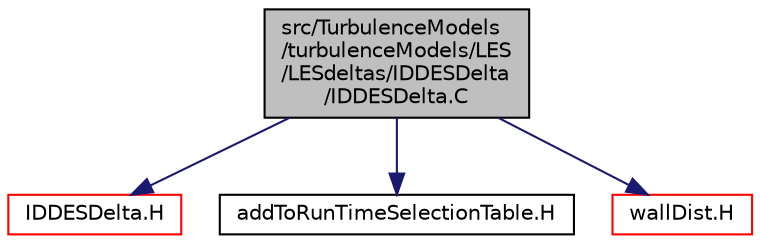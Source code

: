 digraph "src/TurbulenceModels/turbulenceModels/LES/LESdeltas/IDDESDelta/IDDESDelta.C"
{
  bgcolor="transparent";
  edge [fontname="Helvetica",fontsize="10",labelfontname="Helvetica",labelfontsize="10"];
  node [fontname="Helvetica",fontsize="10",shape=record];
  Node0 [label="src/TurbulenceModels\l/turbulenceModels/LES\l/LESdeltas/IDDESDelta\l/IDDESDelta.C",height=0.2,width=0.4,color="black", fillcolor="grey75", style="filled", fontcolor="black"];
  Node0 -> Node1 [color="midnightblue",fontsize="10",style="solid",fontname="Helvetica"];
  Node1 [label="IDDESDelta.H",height=0.2,width=0.4,color="red",URL="$a17978.html"];
  Node0 -> Node330 [color="midnightblue",fontsize="10",style="solid",fontname="Helvetica"];
  Node330 [label="addToRunTimeSelectionTable.H",height=0.2,width=0.4,color="black",URL="$a09989.html",tooltip="Macros for easy insertion into run-time selection tables. "];
  Node0 -> Node331 [color="midnightblue",fontsize="10",style="solid",fontname="Helvetica"];
  Node331 [label="wallDist.H",height=0.2,width=0.4,color="red",URL="$a03938.html"];
}
